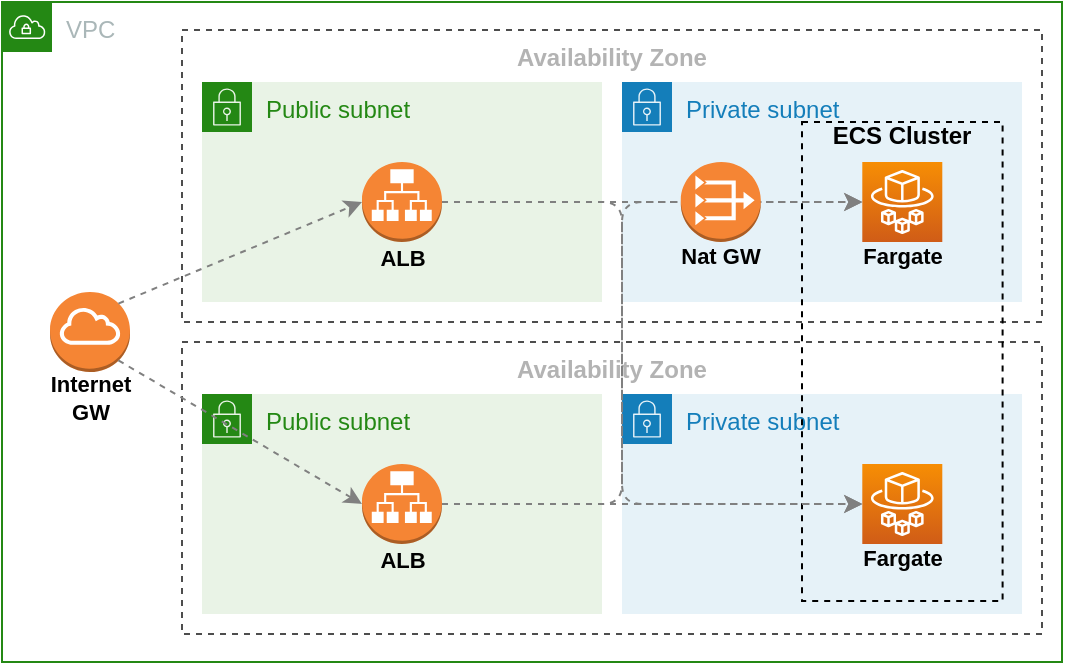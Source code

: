 <mxfile version="14.6.3" type="google"><diagram id="JBsn94o84V12wUtqnNOi" name="Page-1"><mxGraphModel dx="2426" dy="829" grid="1" gridSize="10" guides="1" tooltips="1" connect="1" arrows="1" fold="1" page="1" pageScale="1" pageWidth="827" pageHeight="1169" math="0" shadow="0"><root><mxCell id="0"/><mxCell id="1" parent="0"/><mxCell id="Lsa8JW-0dLaowX3Use2J-4" value="VPC" style="points=[[0,0],[0.25,0],[0.5,0],[0.75,0],[1,0],[1,0.25],[1,0.5],[1,0.75],[1,1],[0.75,1],[0.5,1],[0.25,1],[0,1],[0,0.75],[0,0.5],[0,0.25]];outlineConnect=0;gradientColor=none;html=1;whiteSpace=wrap;fontSize=12;fontStyle=0;shape=mxgraph.aws4.group;grIcon=mxgraph.aws4.group_vpc;strokeColor=#248814;verticalAlign=top;align=left;spacingLeft=30;fontColor=#AAB7B8;dashed=0;editable=1;movable=1;resizable=1;" vertex="1" parent="1"><mxGeometry x="149" y="300" width="530" height="330" as="geometry"/></mxCell><mxCell id="Lsa8JW-0dLaowX3Use2J-11" value="Availability Zone" style="dashed=1;verticalAlign=top;fontStyle=1;strokeColor=#4D4D4D;fontColor=#B3B3B3;" vertex="1" parent="1"><mxGeometry x="239" y="314" width="430" height="146" as="geometry"/></mxCell><mxCell id="Lsa8JW-0dLaowX3Use2J-7" value="Private subnet" style="points=[[0,0],[0.25,0],[0.5,0],[0.75,0],[1,0],[1,0.25],[1,0.5],[1,0.75],[1,1],[0.75,1],[0.5,1],[0.25,1],[0,1],[0,0.75],[0,0.5],[0,0.25]];outlineConnect=0;gradientColor=none;html=1;whiteSpace=wrap;fontSize=12;fontStyle=0;shape=mxgraph.aws4.group;grIcon=mxgraph.aws4.group_security_group;grStroke=0;strokeColor=#147EBA;fillColor=#E6F2F8;verticalAlign=top;align=left;spacingLeft=30;fontColor=#147EBA;dashed=0;" vertex="1" parent="1"><mxGeometry x="459" y="340" width="200" height="110" as="geometry"/></mxCell><mxCell id="Lsa8JW-0dLaowX3Use2J-6" value="Public subnet" style="points=[[0,0],[0.25,0],[0.5,0],[0.75,0],[1,0],[1,0.25],[1,0.5],[1,0.75],[1,1],[0.75,1],[0.5,1],[0.25,1],[0,1],[0,0.75],[0,0.5],[0,0.25]];outlineConnect=0;gradientColor=none;html=1;whiteSpace=wrap;fontSize=12;fontStyle=0;shape=mxgraph.aws4.group;grIcon=mxgraph.aws4.group_security_group;grStroke=0;strokeColor=#248814;fillColor=#E9F3E6;verticalAlign=top;align=left;spacingLeft=30;fontColor=#248814;dashed=0;" vertex="1" parent="1"><mxGeometry x="249" y="340" width="200" height="110" as="geometry"/></mxCell><mxCell id="Lsa8JW-0dLaowX3Use2J-12" value="" style="outlineConnect=0;dashed=0;verticalLabelPosition=bottom;verticalAlign=top;align=center;html=1;shape=mxgraph.aws3.application_load_balancer;fillColor=#F58534;gradientColor=none;" vertex="1" parent="1"><mxGeometry x="329" y="380" width="40" height="40" as="geometry"/></mxCell><mxCell id="Lsa8JW-0dLaowX3Use2J-13" value="" style="outlineConnect=0;dashed=0;verticalLabelPosition=bottom;verticalAlign=top;align=center;html=1;shape=mxgraph.aws3.internet_gateway;fillColor=#F58534;gradientColor=none;fontColor=#B3B3B3;strokeColor=#4D4D4D;" vertex="1" parent="1"><mxGeometry x="173" y="445" width="40" height="40" as="geometry"/></mxCell><mxCell id="Lsa8JW-0dLaowX3Use2J-22" value="&lt;font color=&quot;#000000&quot; style=&quot;font-size: 11px;&quot;&gt;ALB&lt;/font&gt;" style="text;html=1;strokeColor=none;fillColor=none;align=center;verticalAlign=middle;whiteSpace=wrap;rounded=0;fontColor=#B3B3B3;fontSize=11;fontStyle=1" vertex="1" parent="1"><mxGeometry x="329.6" y="421.5" width="39.4" height="13.5" as="geometry"/></mxCell><mxCell id="Lsa8JW-0dLaowX3Use2J-34" value="Availability Zone" style="dashed=1;verticalAlign=top;fontStyle=1;strokeColor=#4D4D4D;fontColor=#B3B3B3;" vertex="1" parent="1"><mxGeometry x="239" y="470" width="430" height="146" as="geometry"/></mxCell><mxCell id="Lsa8JW-0dLaowX3Use2J-35" value="Private subnet" style="points=[[0,0],[0.25,0],[0.5,0],[0.75,0],[1,0],[1,0.25],[1,0.5],[1,0.75],[1,1],[0.75,1],[0.5,1],[0.25,1],[0,1],[0,0.75],[0,0.5],[0,0.25]];outlineConnect=0;gradientColor=none;html=1;whiteSpace=wrap;fontSize=12;fontStyle=0;shape=mxgraph.aws4.group;grIcon=mxgraph.aws4.group_security_group;grStroke=0;strokeColor=#147EBA;fillColor=#E6F2F8;verticalAlign=top;align=left;spacingLeft=30;fontColor=#147EBA;dashed=0;" vertex="1" parent="1"><mxGeometry x="459" y="496" width="200" height="110" as="geometry"/></mxCell><mxCell id="Lsa8JW-0dLaowX3Use2J-36" value="Public subnet" style="points=[[0,0],[0.25,0],[0.5,0],[0.75,0],[1,0],[1,0.25],[1,0.5],[1,0.75],[1,1],[0.75,1],[0.5,1],[0.25,1],[0,1],[0,0.75],[0,0.5],[0,0.25]];outlineConnect=0;gradientColor=none;html=1;whiteSpace=wrap;fontSize=12;fontStyle=0;shape=mxgraph.aws4.group;grIcon=mxgraph.aws4.group_security_group;grStroke=0;strokeColor=#248814;fillColor=#E9F3E6;verticalAlign=top;align=left;spacingLeft=30;fontColor=#248814;dashed=0;" vertex="1" parent="1"><mxGeometry x="249" y="496" width="200" height="110" as="geometry"/></mxCell><mxCell id="Lsa8JW-0dLaowX3Use2J-37" value="" style="outlineConnect=0;dashed=0;verticalLabelPosition=bottom;verticalAlign=top;align=center;html=1;shape=mxgraph.aws3.application_load_balancer;fillColor=#F58534;gradientColor=none;" vertex="1" parent="1"><mxGeometry x="329" y="531" width="40" height="40" as="geometry"/></mxCell><mxCell id="Lsa8JW-0dLaowX3Use2J-39" value="&lt;font color=&quot;#000000&quot; style=&quot;font-size: 11px;&quot;&gt;ALB&lt;/font&gt;" style="text;html=1;strokeColor=none;fillColor=none;align=center;verticalAlign=middle;whiteSpace=wrap;rounded=0;fontColor=#B3B3B3;fontSize=11;fontStyle=1" vertex="1" parent="1"><mxGeometry x="329.6" y="572.5" width="39.4" height="13.5" as="geometry"/></mxCell><mxCell id="Lsa8JW-0dLaowX3Use2J-21" value="" style="rounded=0;whiteSpace=wrap;html=1;fontColor=#B3B3B3;dashed=1;fillColor=none;strokeWidth=1;" vertex="1" parent="1"><mxGeometry x="549" y="360" width="100.3" height="239.5" as="geometry"/></mxCell><mxCell id="Lsa8JW-0dLaowX3Use2J-14" value="" style="points=[[0,0,0],[0.25,0,0],[0.5,0,0],[0.75,0,0],[1,0,0],[0,1,0],[0.25,1,0],[0.5,1,0],[0.75,1,0],[1,1,0],[0,0.25,0],[0,0.5,0],[0,0.75,0],[1,0.25,0],[1,0.5,0],[1,0.75,0]];outlineConnect=0;fontColor=#232F3E;gradientColor=#F78E04;gradientDirection=north;fillColor=#D05C17;strokeColor=#ffffff;dashed=0;verticalLabelPosition=bottom;verticalAlign=top;align=center;html=1;fontSize=12;fontStyle=0;aspect=fixed;shape=mxgraph.aws4.resourceIcon;resIcon=mxgraph.aws4.fargate;" vertex="1" parent="1"><mxGeometry x="579.15" y="380" width="40" height="40" as="geometry"/></mxCell><mxCell id="Lsa8JW-0dLaowX3Use2J-24" value="&lt;font color=&quot;#000000&quot; style=&quot;font-size: 11px;&quot;&gt;Fargate&lt;/font&gt;" style="text;html=1;strokeColor=none;fillColor=none;align=center;verticalAlign=middle;whiteSpace=wrap;rounded=0;fontColor=#B3B3B3;fontSize=11;fontStyle=1" vertex="1" parent="1"><mxGeometry x="579.75" y="420" width="39.4" height="13.5" as="geometry"/></mxCell><mxCell id="Lsa8JW-0dLaowX3Use2J-40" value="&lt;font color=&quot;#000000&quot; style=&quot;font-size: 11px;&quot;&gt;Fargate&lt;/font&gt;" style="text;html=1;strokeColor=none;fillColor=none;align=center;verticalAlign=middle;whiteSpace=wrap;rounded=0;fontColor=#B3B3B3;fontSize=11;fontStyle=1" vertex="1" parent="1"><mxGeometry x="579.75" y="571" width="39.4" height="13.5" as="geometry"/></mxCell><mxCell id="Lsa8JW-0dLaowX3Use2J-38" value="" style="points=[[0,0,0],[0.25,0,0],[0.5,0,0],[0.75,0,0],[1,0,0],[0,1,0],[0.25,1,0],[0.5,1,0],[0.75,1,0],[1,1,0],[0,0.25,0],[0,0.5,0],[0,0.75,0],[1,0.25,0],[1,0.5,0],[1,0.75,0]];outlineConnect=0;fontColor=#232F3E;gradientColor=#F78E04;gradientDirection=north;fillColor=#D05C17;strokeColor=#ffffff;dashed=0;verticalLabelPosition=bottom;verticalAlign=top;align=center;html=1;fontSize=12;fontStyle=0;aspect=fixed;shape=mxgraph.aws4.resourceIcon;resIcon=mxgraph.aws4.fargate;" vertex="1" parent="1"><mxGeometry x="579.15" y="531" width="40" height="40" as="geometry"/></mxCell><mxCell id="Lsa8JW-0dLaowX3Use2J-26" value="&lt;font color=&quot;#000000&quot;&gt;ECS Cluster&lt;/font&gt;" style="text;html=1;strokeColor=none;fillColor=none;align=center;verticalAlign=middle;whiteSpace=wrap;rounded=0;fontColor=#B3B3B3;fontStyle=1" vertex="1" parent="1"><mxGeometry x="559.45" y="360" width="80" height="13.5" as="geometry"/></mxCell><mxCell id="Lsa8JW-0dLaowX3Use2J-48" value="&lt;font color=&quot;#000000&quot; style=&quot;font-size: 11px;&quot;&gt;Nat GW&lt;/font&gt;" style="text;html=1;strokeColor=none;fillColor=none;align=center;verticalAlign=middle;whiteSpace=wrap;rounded=0;fontColor=#B3B3B3;fontSize=11;fontStyle=1" vertex="1" parent="1"><mxGeometry x="479" y="420" width="59.4" height="13.5" as="geometry"/></mxCell><mxCell id="Lsa8JW-0dLaowX3Use2J-56" value="&lt;font color=&quot;#000000&quot; style=&quot;font-size: 11px&quot;&gt;Internet GW&lt;/font&gt;" style="text;html=1;strokeColor=none;fillColor=none;align=center;verticalAlign=middle;whiteSpace=wrap;rounded=0;fontColor=#B3B3B3;fontSize=11;fontStyle=1" vertex="1" parent="1"><mxGeometry x="161.65" y="485" width="62.7" height="25" as="geometry"/></mxCell><mxCell id="Lsa8JW-0dLaowX3Use2J-68" value="" style="endArrow=classic;html=1;dashed=1;fontSize=11;fontColor=#B3B3B3;strokeWidth=1;entryX=0;entryY=0.5;entryDx=0;entryDy=0;entryPerimeter=0;exitX=0.855;exitY=0.855;exitDx=0;exitDy=0;exitPerimeter=0;strokeColor=#808080;" edge="1" parent="1" source="Lsa8JW-0dLaowX3Use2J-13" target="Lsa8JW-0dLaowX3Use2J-37"><mxGeometry width="50" height="50" relative="1" as="geometry"><mxPoint x="217.2" y="460.8" as="sourcePoint"/><mxPoint x="339" y="410" as="targetPoint"/></mxGeometry></mxCell><mxCell id="Lsa8JW-0dLaowX3Use2J-67" value="" style="endArrow=classic;html=1;dashed=1;fontSize=11;fontColor=#B3B3B3;strokeWidth=1;entryX=0;entryY=0.5;entryDx=0;entryDy=0;entryPerimeter=0;exitX=0.855;exitY=0.145;exitDx=0;exitDy=0;exitPerimeter=0;strokeColor=#808080;" edge="1" parent="1" source="Lsa8JW-0dLaowX3Use2J-13" target="Lsa8JW-0dLaowX3Use2J-12"><mxGeometry width="50" height="50" relative="1" as="geometry"><mxPoint x="259" y="410" as="sourcePoint"/><mxPoint x="309" y="360" as="targetPoint"/></mxGeometry></mxCell><mxCell id="Lsa8JW-0dLaowX3Use2J-71" value="" style="endArrow=classic;html=1;dashed=1;fontSize=11;fontColor=#B3B3B3;strokeWidth=1;entryX=0;entryY=0.5;entryDx=0;entryDy=0;entryPerimeter=0;exitX=1;exitY=0.5;exitDx=0;exitDy=0;exitPerimeter=0;strokeColor=#808080;" edge="1" parent="1" source="Lsa8JW-0dLaowX3Use2J-12" target="Lsa8JW-0dLaowX3Use2J-14"><mxGeometry width="50" height="50" relative="1" as="geometry"><mxPoint x="259" y="410" as="sourcePoint"/><mxPoint x="309" y="360" as="targetPoint"/></mxGeometry></mxCell><mxCell id="Lsa8JW-0dLaowX3Use2J-74" value="" style="endArrow=classic;html=1;dashed=1;fontSize=11;fontColor=#B3B3B3;strokeWidth=1;entryX=0;entryY=0.5;entryDx=0;entryDy=0;entryPerimeter=0;exitX=1;exitY=0.5;exitDx=0;exitDy=0;exitPerimeter=0;strokeColor=#808080;" edge="1" parent="1" source="Lsa8JW-0dLaowX3Use2J-37" target="Lsa8JW-0dLaowX3Use2J-38"><mxGeometry width="50" height="50" relative="1" as="geometry"><mxPoint x="379" y="410" as="sourcePoint"/><mxPoint x="589.15" y="561" as="targetPoint"/></mxGeometry></mxCell><mxCell id="Lsa8JW-0dLaowX3Use2J-75" value="" style="endArrow=classic;html=1;dashed=1;fontSize=11;fontColor=#B3B3B3;strokeWidth=1;exitX=1;exitY=0.5;exitDx=0;exitDy=0;exitPerimeter=0;strokeColor=#808080;entryX=0;entryY=0.5;entryDx=0;entryDy=0;entryPerimeter=0;" edge="1" parent="1" source="Lsa8JW-0dLaowX3Use2J-12" target="Lsa8JW-0dLaowX3Use2J-38"><mxGeometry width="50" height="50" relative="1" as="geometry"><mxPoint x="379" y="410" as="sourcePoint"/><mxPoint x="459" y="400" as="targetPoint"/><Array as="points"><mxPoint x="459" y="400"/><mxPoint x="459" y="551"/></Array></mxGeometry></mxCell><mxCell id="Lsa8JW-0dLaowX3Use2J-76" value="" style="endArrow=classic;html=1;dashed=1;fontSize=11;fontColor=#B3B3B3;strokeWidth=1;entryX=0;entryY=0.5;entryDx=0;entryDy=0;entryPerimeter=0;exitX=1;exitY=0.5;exitDx=0;exitDy=0;exitPerimeter=0;strokeColor=#808080;" edge="1" parent="1" source="Lsa8JW-0dLaowX3Use2J-37" target="Lsa8JW-0dLaowX3Use2J-14"><mxGeometry width="50" height="50" relative="1" as="geometry"><mxPoint x="379" y="561" as="sourcePoint"/><mxPoint x="589.15" y="561" as="targetPoint"/><Array as="points"><mxPoint x="459" y="551"/><mxPoint x="459" y="400"/></Array></mxGeometry></mxCell><mxCell id="Lsa8JW-0dLaowX3Use2J-3" value="" style="outlineConnect=0;dashed=0;verticalLabelPosition=bottom;verticalAlign=top;align=center;html=1;shape=mxgraph.aws3.vpc_nat_gateway;fillColor=#F58534;gradientColor=none;" vertex="1" parent="1"><mxGeometry x="488.4" y="380" width="40" height="40" as="geometry"/></mxCell></root></mxGraphModel></diagram></mxfile>